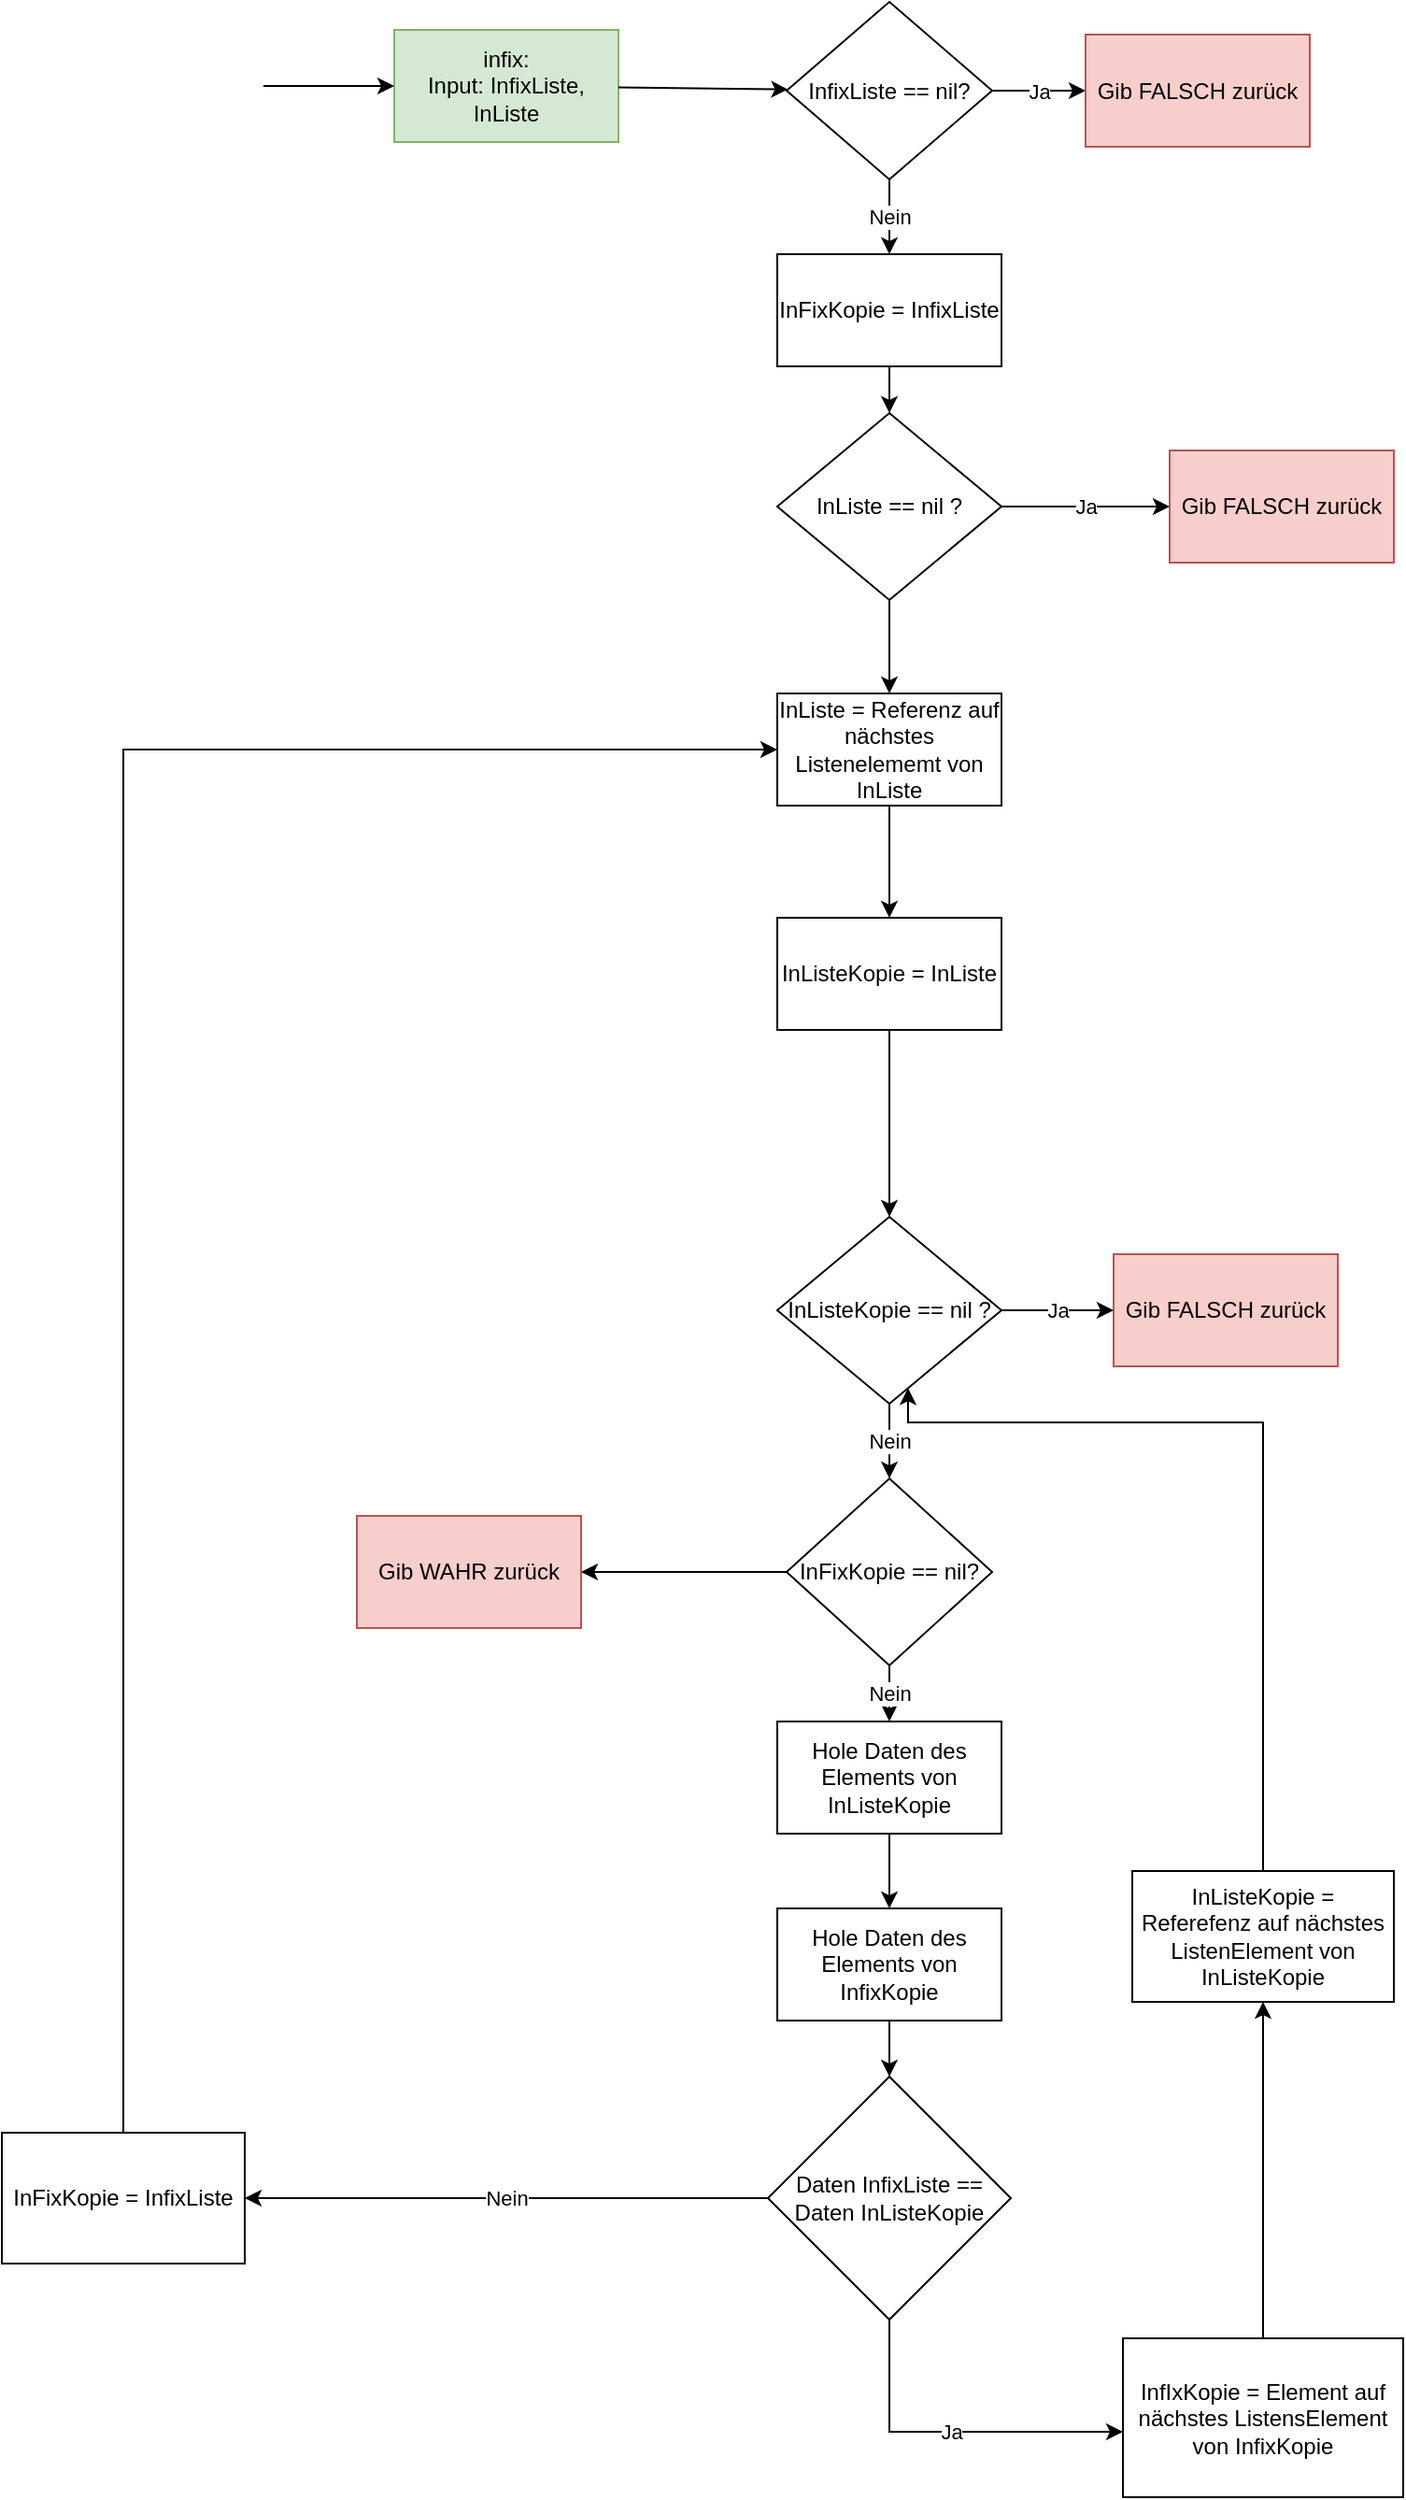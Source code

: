 <mxfile version="12.9.9" type="device"><diagram id="b6k1TQ0mEierBmEsnZmC" name="Page-1"><mxGraphModel dx="2401" dy="2251" grid="1" gridSize="10" guides="1" tooltips="1" connect="1" arrows="1" fold="1" page="1" pageScale="1" pageWidth="850" pageHeight="1100" math="0" shadow="0"><root><mxCell id="0"/><mxCell id="1" parent="0"/><mxCell id="auhzQDunpDYPa3eB6g5c-1" value="infix:&lt;br&gt;Input: InfixListe, InListe" style="rounded=0;whiteSpace=wrap;html=1;fillColor=#d5e8d4;strokeColor=#82b366;" parent="1" vertex="1"><mxGeometry x="-610" y="-1025" width="120" height="60" as="geometry"/></mxCell><mxCell id="auhzQDunpDYPa3eB6g5c-2" value="" style="endArrow=classic;html=1;" parent="1" target="auhzQDunpDYPa3eB6g5c-1" edge="1"><mxGeometry width="50" height="50" relative="1" as="geometry"><mxPoint x="-680" y="-995" as="sourcePoint"/><mxPoint x="-260" y="-735" as="targetPoint"/></mxGeometry></mxCell><mxCell id="auhzQDunpDYPa3eB6g5c-6" value="Ja" style="edgeStyle=orthogonalEdgeStyle;rounded=0;orthogonalLoop=1;jettySize=auto;html=1;" parent="1" source="auhzQDunpDYPa3eB6g5c-3" target="auhzQDunpDYPa3eB6g5c-5" edge="1"><mxGeometry relative="1" as="geometry"/></mxCell><mxCell id="auhzQDunpDYPa3eB6g5c-24" value="Nein" style="edgeStyle=orthogonalEdgeStyle;rounded=0;orthogonalLoop=1;jettySize=auto;html=1;" parent="1" source="auhzQDunpDYPa3eB6g5c-3" target="auhzQDunpDYPa3eB6g5c-23" edge="1"><mxGeometry relative="1" as="geometry"/></mxCell><mxCell id="auhzQDunpDYPa3eB6g5c-3" value="InfixListe == nil?" style="rhombus;whiteSpace=wrap;html=1;" parent="1" vertex="1"><mxGeometry x="-400" y="-1040" width="110" height="95" as="geometry"/></mxCell><mxCell id="auhzQDunpDYPa3eB6g5c-4" value="" style="endArrow=classic;html=1;" parent="1" source="auhzQDunpDYPa3eB6g5c-1" target="auhzQDunpDYPa3eB6g5c-3" edge="1"><mxGeometry width="50" height="50" relative="1" as="geometry"><mxPoint x="-310" y="-685" as="sourcePoint"/><mxPoint x="-260" y="-735" as="targetPoint"/></mxGeometry></mxCell><mxCell id="auhzQDunpDYPa3eB6g5c-5" value="Gib FALSCH zurück" style="rounded=0;whiteSpace=wrap;html=1;fillColor=#f8cecc;strokeColor=#b85450;" parent="1" vertex="1"><mxGeometry x="-240" y="-1022.5" width="120" height="60" as="geometry"/></mxCell><mxCell id="auhzQDunpDYPa3eB6g5c-7" value="Gib FALSCH zurück" style="rounded=0;whiteSpace=wrap;html=1;fillColor=#f8cecc;strokeColor=#b85450;" parent="1" vertex="1"><mxGeometry x="-225" y="-370" width="120" height="60" as="geometry"/></mxCell><mxCell id="auhzQDunpDYPa3eB6g5c-10" value="Ja" style="edgeStyle=orthogonalEdgeStyle;rounded=0;orthogonalLoop=1;jettySize=auto;html=1;" parent="1" source="auhzQDunpDYPa3eB6g5c-8" target="auhzQDunpDYPa3eB6g5c-7" edge="1"><mxGeometry relative="1" as="geometry"/></mxCell><mxCell id="auhzQDunpDYPa3eB6g5c-31" value="Nein" style="edgeStyle=orthogonalEdgeStyle;rounded=0;orthogonalLoop=1;jettySize=auto;html=1;" parent="1" source="auhzQDunpDYPa3eB6g5c-8" target="auhzQDunpDYPa3eB6g5c-29" edge="1"><mxGeometry relative="1" as="geometry"/></mxCell><mxCell id="auhzQDunpDYPa3eB6g5c-8" value="&lt;span&gt;InListeKopie == nil ?&lt;/span&gt;" style="rhombus;whiteSpace=wrap;html=1;" parent="1" vertex="1"><mxGeometry x="-405" y="-390" width="120" height="100" as="geometry"/></mxCell><mxCell id="auhzQDunpDYPa3eB6g5c-17" style="edgeStyle=orthogonalEdgeStyle;rounded=0;orthogonalLoop=1;jettySize=auto;html=1;" parent="1" source="auhzQDunpDYPa3eB6g5c-11" target="auhzQDunpDYPa3eB6g5c-16" edge="1"><mxGeometry relative="1" as="geometry"/></mxCell><mxCell id="auhzQDunpDYPa3eB6g5c-11" value="Hole Daten des Elements von InfixKopie" style="rounded=0;whiteSpace=wrap;html=1;" parent="1" vertex="1"><mxGeometry x="-405" y="-20" width="120" height="60" as="geometry"/></mxCell><mxCell id="auhzQDunpDYPa3eB6g5c-15" style="edgeStyle=orthogonalEdgeStyle;rounded=0;orthogonalLoop=1;jettySize=auto;html=1;" parent="1" source="auhzQDunpDYPa3eB6g5c-12" target="auhzQDunpDYPa3eB6g5c-11" edge="1"><mxGeometry relative="1" as="geometry"/></mxCell><mxCell id="auhzQDunpDYPa3eB6g5c-12" value="Hole Daten des Elements von InListeKopie" style="rounded=0;whiteSpace=wrap;html=1;" parent="1" vertex="1"><mxGeometry x="-405" y="-120" width="120" height="60" as="geometry"/></mxCell><mxCell id="auhzQDunpDYPa3eB6g5c-26" value="Ja" style="edgeStyle=orthogonalEdgeStyle;rounded=0;orthogonalLoop=1;jettySize=auto;html=1;" parent="1" source="auhzQDunpDYPa3eB6g5c-16" target="auhzQDunpDYPa3eB6g5c-22" edge="1"><mxGeometry relative="1" as="geometry"><Array as="points"><mxPoint x="-345" y="260"/></Array></mxGeometry></mxCell><mxCell id="auhzQDunpDYPa3eB6g5c-38" value="Nein" style="edgeStyle=orthogonalEdgeStyle;rounded=0;orthogonalLoop=1;jettySize=auto;html=1;" parent="1" source="auhzQDunpDYPa3eB6g5c-16" target="auhzQDunpDYPa3eB6g5c-36" edge="1"><mxGeometry relative="1" as="geometry"/></mxCell><mxCell id="auhzQDunpDYPa3eB6g5c-16" value="Daten InfixListe == Daten InListeKopie" style="rhombus;whiteSpace=wrap;html=1;" parent="1" vertex="1"><mxGeometry x="-410" y="70" width="130" height="130" as="geometry"/></mxCell><mxCell id="auhzQDunpDYPa3eB6g5c-30" style="edgeStyle=orthogonalEdgeStyle;rounded=0;orthogonalLoop=1;jettySize=auto;html=1;" parent="1" source="auhzQDunpDYPa3eB6g5c-18" target="auhzQDunpDYPa3eB6g5c-8" edge="1"><mxGeometry relative="1" as="geometry"><Array as="points"><mxPoint x="-145" y="-280"/><mxPoint x="-335" y="-280"/></Array></mxGeometry></mxCell><mxCell id="auhzQDunpDYPa3eB6g5c-18" value="InListeKopie = Referefenz auf nächstes ListenElement von InListeKopie" style="rounded=0;whiteSpace=wrap;html=1;" parent="1" vertex="1"><mxGeometry x="-215" y="-40" width="140" height="70" as="geometry"/></mxCell><mxCell id="auhzQDunpDYPa3eB6g5c-27" style="edgeStyle=orthogonalEdgeStyle;rounded=0;orthogonalLoop=1;jettySize=auto;html=1;" parent="1" source="auhzQDunpDYPa3eB6g5c-22" target="auhzQDunpDYPa3eB6g5c-18" edge="1"><mxGeometry relative="1" as="geometry"/></mxCell><mxCell id="auhzQDunpDYPa3eB6g5c-22" value="InfIxKopie = Element auf nächstes ListensElement von InfixKopie" style="rounded=0;whiteSpace=wrap;html=1;" parent="1" vertex="1"><mxGeometry x="-220" y="210" width="150" height="85" as="geometry"/></mxCell><mxCell id="auhzQDunpDYPa3eB6g5c-48" style="edgeStyle=orthogonalEdgeStyle;rounded=0;orthogonalLoop=1;jettySize=auto;html=1;" parent="1" source="auhzQDunpDYPa3eB6g5c-23" target="auhzQDunpDYPa3eB6g5c-47" edge="1"><mxGeometry relative="1" as="geometry"/></mxCell><mxCell id="auhzQDunpDYPa3eB6g5c-23" value="InFixKopie = InfixListe" style="rounded=0;whiteSpace=wrap;html=1;" parent="1" vertex="1"><mxGeometry x="-405" y="-905" width="120" height="60" as="geometry"/></mxCell><mxCell id="auhzQDunpDYPa3eB6g5c-32" value="Nein" style="edgeStyle=orthogonalEdgeStyle;rounded=0;orthogonalLoop=1;jettySize=auto;html=1;" parent="1" source="auhzQDunpDYPa3eB6g5c-29" target="auhzQDunpDYPa3eB6g5c-12" edge="1"><mxGeometry relative="1" as="geometry"/></mxCell><mxCell id="Zdj9AJtHrIJRUvqR_vre-1" style="edgeStyle=orthogonalEdgeStyle;rounded=0;orthogonalLoop=1;jettySize=auto;html=1;" parent="1" source="auhzQDunpDYPa3eB6g5c-29" target="auhzQDunpDYPa3eB6g5c-58" edge="1"><mxGeometry relative="1" as="geometry"/></mxCell><mxCell id="auhzQDunpDYPa3eB6g5c-29" value="InFixKopie == nil?" style="rhombus;whiteSpace=wrap;html=1;" parent="1" vertex="1"><mxGeometry x="-400" y="-250" width="110" height="100" as="geometry"/></mxCell><mxCell id="auhzQDunpDYPa3eB6g5c-39" style="edgeStyle=orthogonalEdgeStyle;rounded=0;orthogonalLoop=1;jettySize=auto;html=1;" parent="1" source="auhzQDunpDYPa3eB6g5c-36" target="auhzQDunpDYPa3eB6g5c-53" edge="1"><mxGeometry relative="1" as="geometry"><mxPoint x="-940" y="-30" as="targetPoint"/><Array as="points"><mxPoint x="-755" y="-640"/></Array></mxGeometry></mxCell><mxCell id="auhzQDunpDYPa3eB6g5c-36" value="InFixKopie = InfixListe" style="rounded=0;whiteSpace=wrap;html=1;" parent="1" vertex="1"><mxGeometry x="-820" y="100" width="130" height="70" as="geometry"/></mxCell><mxCell id="auhzQDunpDYPa3eB6g5c-45" value="Gib FALSCH zurück" style="rounded=0;whiteSpace=wrap;html=1;fillColor=#f8cecc;strokeColor=#b85450;" parent="1" vertex="1"><mxGeometry x="-195" y="-800" width="120" height="60" as="geometry"/></mxCell><mxCell id="auhzQDunpDYPa3eB6g5c-46" value="Ja" style="edgeStyle=orthogonalEdgeStyle;rounded=0;orthogonalLoop=1;jettySize=auto;html=1;" parent="1" source="auhzQDunpDYPa3eB6g5c-47" target="auhzQDunpDYPa3eB6g5c-45" edge="1"><mxGeometry relative="1" as="geometry"/></mxCell><mxCell id="Zdj9AJtHrIJRUvqR_vre-3" style="edgeStyle=orthogonalEdgeStyle;rounded=0;orthogonalLoop=1;jettySize=auto;html=1;" parent="1" source="auhzQDunpDYPa3eB6g5c-47" target="auhzQDunpDYPa3eB6g5c-53" edge="1"><mxGeometry relative="1" as="geometry"><mxPoint x="-345" y="-670" as="targetPoint"/></mxGeometry></mxCell><mxCell id="auhzQDunpDYPa3eB6g5c-47" value="&lt;span&gt;InListe == nil ?&lt;/span&gt;" style="rhombus;whiteSpace=wrap;html=1;" parent="1" vertex="1"><mxGeometry x="-405" y="-820" width="120" height="100" as="geometry"/></mxCell><mxCell id="Zdj9AJtHrIJRUvqR_vre-5" style="edgeStyle=orthogonalEdgeStyle;rounded=0;orthogonalLoop=1;jettySize=auto;html=1;" parent="1" source="auhzQDunpDYPa3eB6g5c-53" target="Zdj9AJtHrIJRUvqR_vre-4" edge="1"><mxGeometry relative="1" as="geometry"/></mxCell><mxCell id="auhzQDunpDYPa3eB6g5c-53" value="InListe = Referenz auf nächstes Listenelememt von InListe" style="rounded=0;whiteSpace=wrap;html=1;" parent="1" vertex="1"><mxGeometry x="-405" y="-670" width="120" height="60" as="geometry"/></mxCell><mxCell id="auhzQDunpDYPa3eB6g5c-58" value="Gib WAHR zurück" style="rounded=0;whiteSpace=wrap;html=1;fillColor=#f8cecc;strokeColor=#b85450;" parent="1" vertex="1"><mxGeometry x="-630" y="-230" width="120" height="60" as="geometry"/></mxCell><mxCell id="Zdj9AJtHrIJRUvqR_vre-6" style="edgeStyle=orthogonalEdgeStyle;rounded=0;orthogonalLoop=1;jettySize=auto;html=1;" parent="1" source="Zdj9AJtHrIJRUvqR_vre-4" target="auhzQDunpDYPa3eB6g5c-8" edge="1"><mxGeometry relative="1" as="geometry"/></mxCell><mxCell id="Zdj9AJtHrIJRUvqR_vre-4" value="InListeKopie = InListe" style="rounded=0;whiteSpace=wrap;html=1;" parent="1" vertex="1"><mxGeometry x="-405" y="-550" width="120" height="60" as="geometry"/></mxCell></root></mxGraphModel></diagram></mxfile>